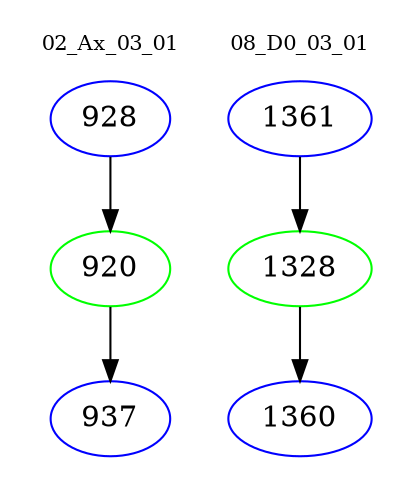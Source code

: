 digraph{
subgraph cluster_0 {
color = white
label = "02_Ax_03_01";
fontsize=10;
T0_928 [label="928", color="blue"]
T0_928 -> T0_920 [color="black"]
T0_920 [label="920", color="green"]
T0_920 -> T0_937 [color="black"]
T0_937 [label="937", color="blue"]
}
subgraph cluster_1 {
color = white
label = "08_D0_03_01";
fontsize=10;
T1_1361 [label="1361", color="blue"]
T1_1361 -> T1_1328 [color="black"]
T1_1328 [label="1328", color="green"]
T1_1328 -> T1_1360 [color="black"]
T1_1360 [label="1360", color="blue"]
}
}
